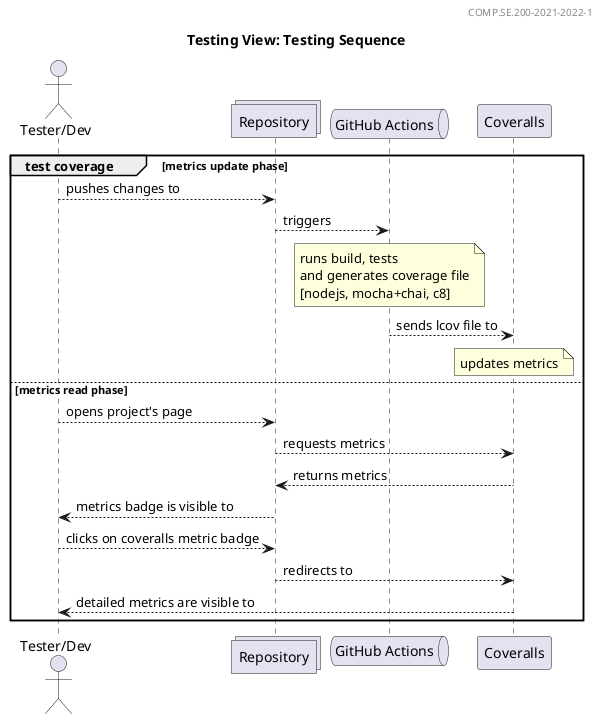 @startuml Testing Sequence (WIP)

header COMP.SE.200-2021-2022-1

title Testing View: Testing Sequence

actor "Tester/Dev" as user

collections "Repository" as code

queue "GitHub Actions" as cicd

participant "Coveralls" as coveralls

group test coverage [metrics update phase]
    user-->code : pushes changes to
    code --> cicd : triggers
    note over cicd: runs build, tests\r\nand generates coverage file\r\n[nodejs, mocha+chai, c8]
    cicd --> coveralls : sends lcov file to
    note over coveralls: updates metrics
else metrics read phase
    user-->code : opens project's page
    code --> coveralls : requests metrics
    code <-- coveralls : returns metrics

    user<--code : metrics badge is visible to
    user-->code: clicks on coveralls metric badge
    code --> coveralls : redirects to
    user<--coveralls : detailed metrics are visible to
end
@enduml